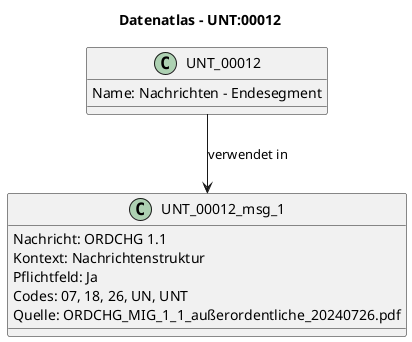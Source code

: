 @startuml
title Datenatlas – UNT:00012
class UNT_00012 {
  Name: Nachrichten - Endesegment
}
class UNT_00012_msg_1 {
  Nachricht: ORDCHG 1.1
  Kontext: Nachrichtenstruktur
  Pflichtfeld: Ja
  Codes: 07, 18, 26, UN, UNT
  Quelle: ORDCHG_MIG_1_1_außerordentliche_20240726.pdf
}
UNT_00012 --> UNT_00012_msg_1 : verwendet in
@enduml
